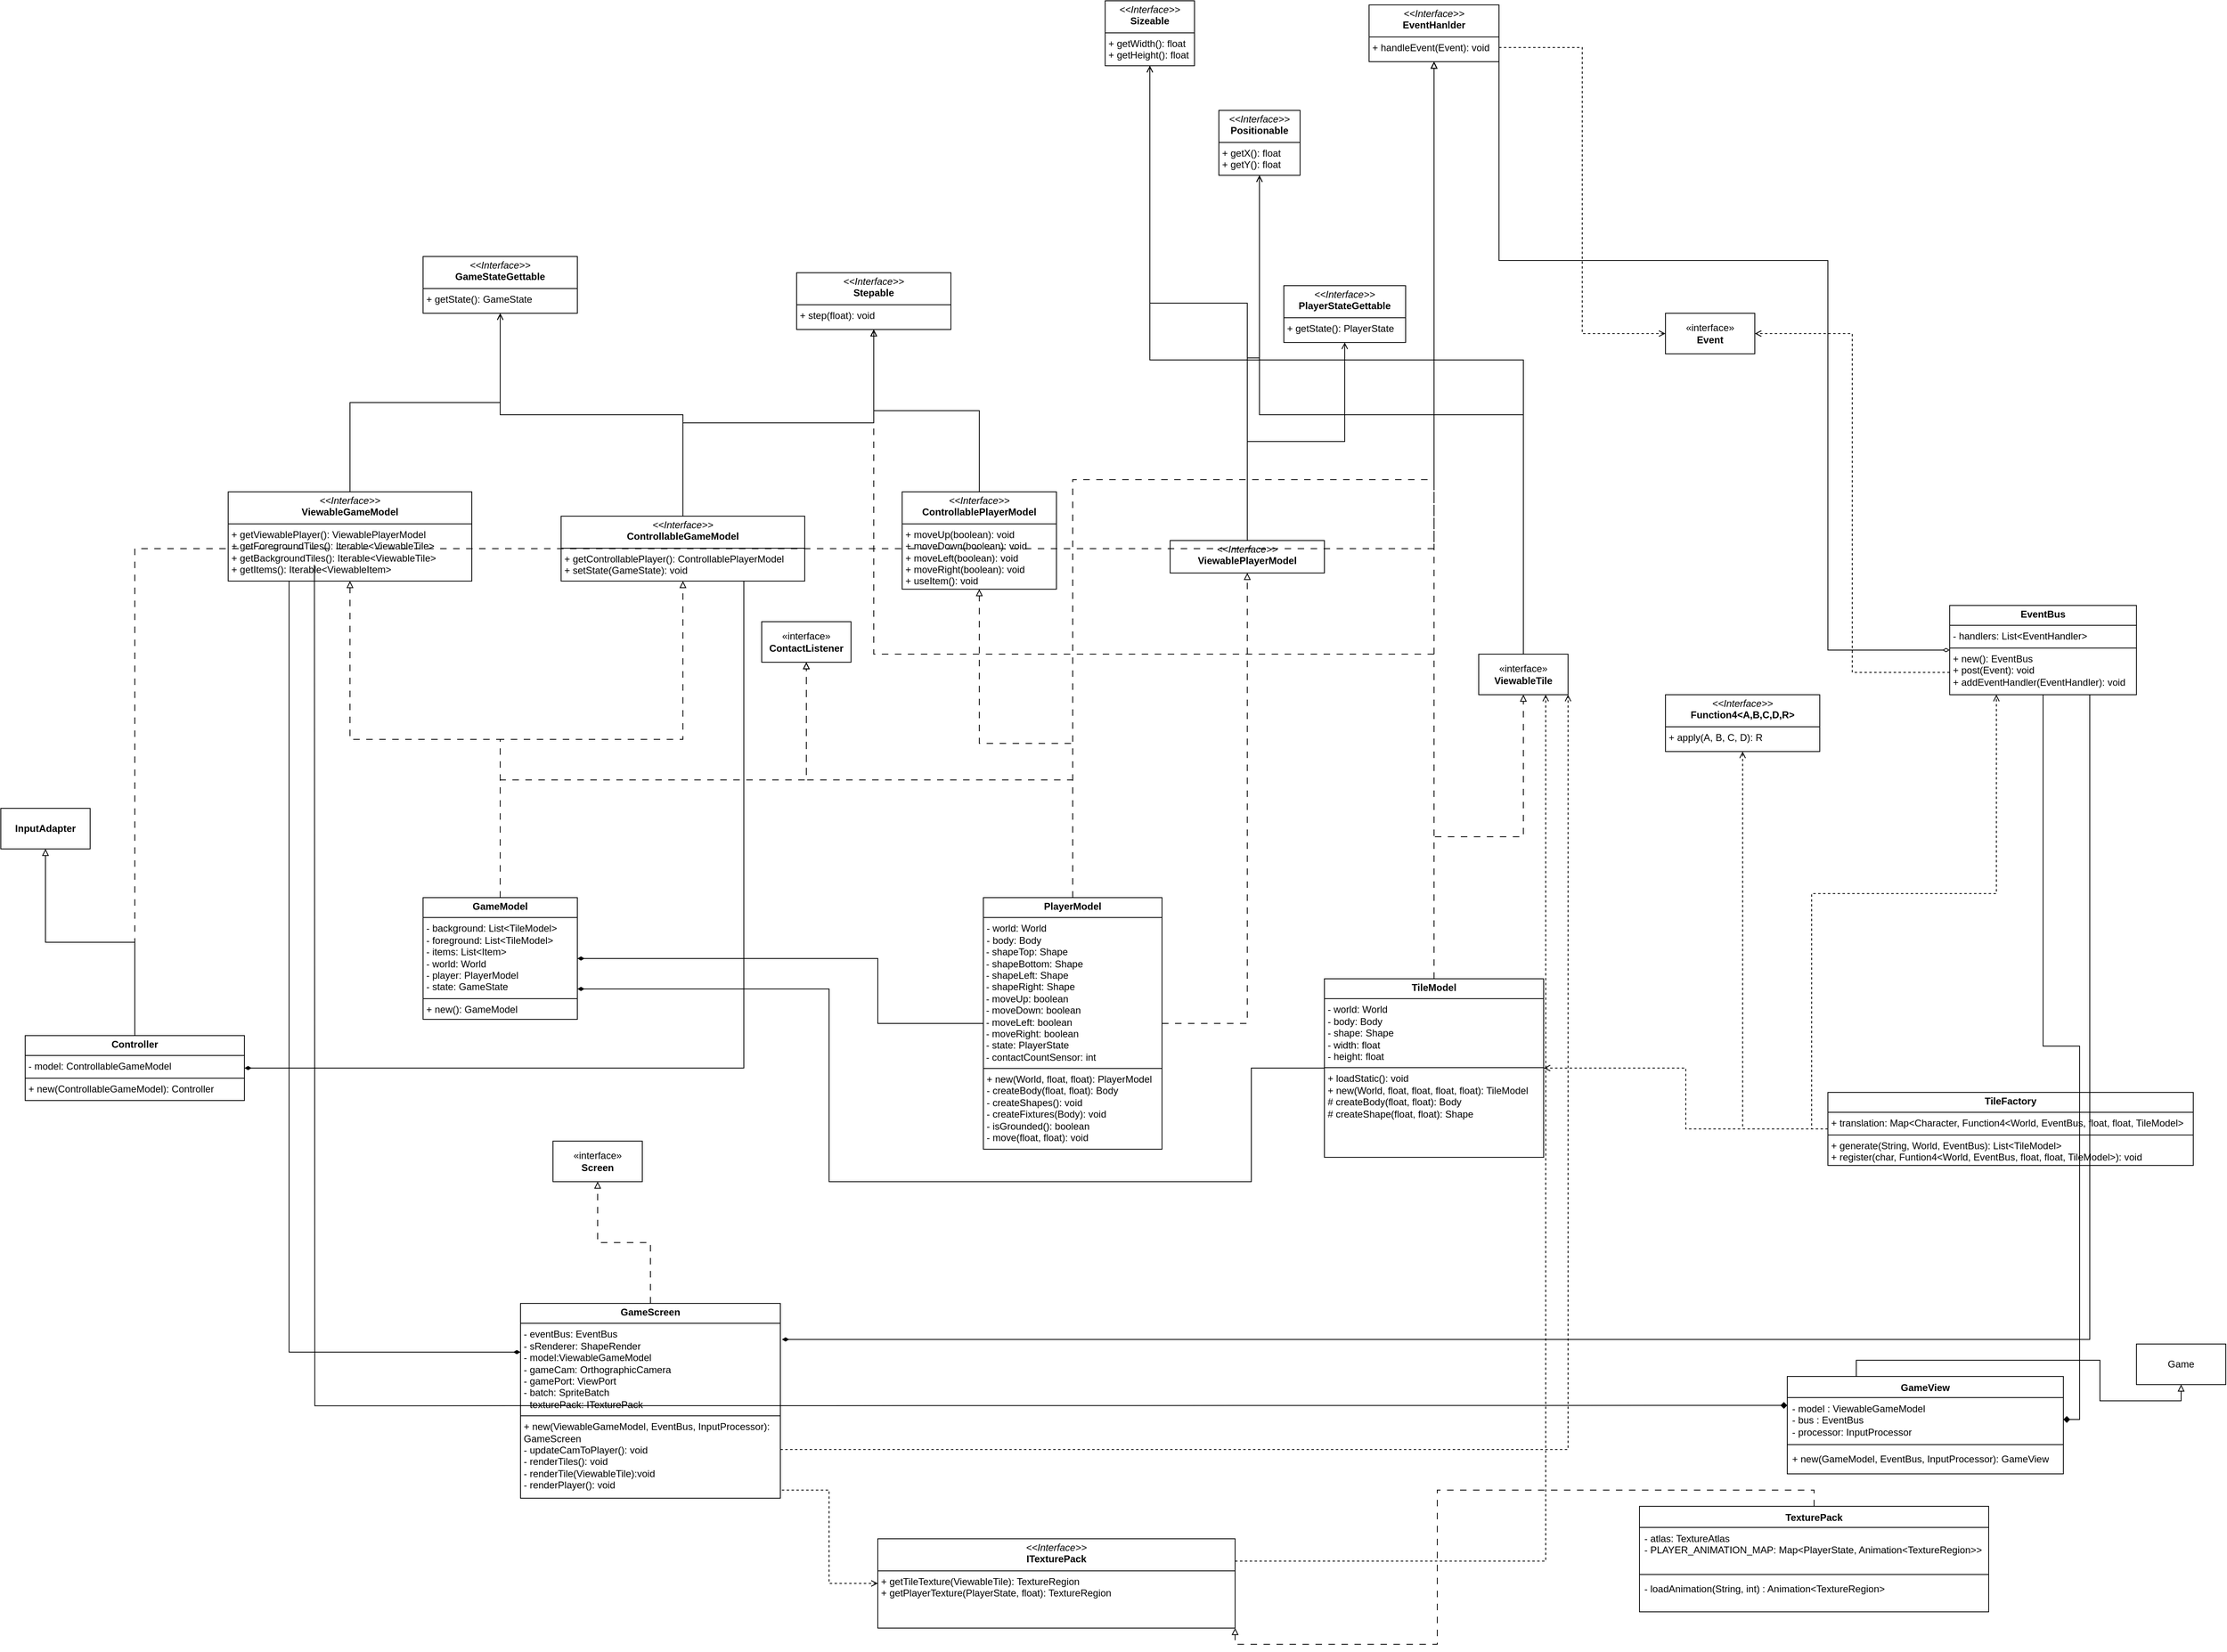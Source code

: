 <mxfile version="24.0.2" type="device">
  <diagram name="Page-1" id="mntJuYkYdj23miW8KpMK">
    <mxGraphModel dx="1648" dy="1719" grid="1" gridSize="10" guides="1" tooltips="1" connect="1" arrows="1" fold="1" page="1" pageScale="1" pageWidth="827" pageHeight="1169" math="0" shadow="0">
      <root>
        <mxCell id="0" />
        <mxCell id="1" parent="0" />
        <mxCell id="J8QxN3xn0YAtA8H0Q5fw-8" style="edgeStyle=orthogonalEdgeStyle;rounded=0;orthogonalLoop=1;jettySize=auto;html=1;endArrow=block;endFill=0;dashed=1;dashPattern=8 8;" edge="1" parent="1" source="J8QxN3xn0YAtA8H0Q5fw-1" target="J8QxN3xn0YAtA8H0Q5fw-7">
          <mxGeometry relative="1" as="geometry" />
        </mxCell>
        <mxCell id="J8QxN3xn0YAtA8H0Q5fw-12" style="edgeStyle=orthogonalEdgeStyle;rounded=0;orthogonalLoop=1;jettySize=auto;html=1;dashed=1;dashPattern=8 8;endArrow=block;endFill=0;" edge="1" parent="1" source="J8QxN3xn0YAtA8H0Q5fw-1" target="J8QxN3xn0YAtA8H0Q5fw-11">
          <mxGeometry relative="1" as="geometry" />
        </mxCell>
        <mxCell id="J8QxN3xn0YAtA8H0Q5fw-18" style="edgeStyle=orthogonalEdgeStyle;rounded=0;orthogonalLoop=1;jettySize=auto;html=1;endArrow=block;endFill=0;dashed=1;dashPattern=8 8;exitX=0.5;exitY=0;exitDx=0;exitDy=0;" edge="1" parent="1" source="J8QxN3xn0YAtA8H0Q5fw-1" target="J8QxN3xn0YAtA8H0Q5fw-17">
          <mxGeometry relative="1" as="geometry" />
        </mxCell>
        <mxCell id="J8QxN3xn0YAtA8H0Q5fw-21" style="edgeStyle=orthogonalEdgeStyle;rounded=0;orthogonalLoop=1;jettySize=auto;html=1;startArrow=diamondThin;startFill=1;endArrow=none;endFill=0;" edge="1" parent="1" source="J8QxN3xn0YAtA8H0Q5fw-1" target="J8QxN3xn0YAtA8H0Q5fw-20">
          <mxGeometry relative="1" as="geometry">
            <Array as="points">
              <mxPoint x="970" y="175" />
              <mxPoint x="970" y="255" />
            </Array>
          </mxGeometry>
        </mxCell>
        <mxCell id="J8QxN3xn0YAtA8H0Q5fw-45" style="edgeStyle=orthogonalEdgeStyle;rounded=0;orthogonalLoop=1;jettySize=auto;html=1;exitX=1;exitY=0.75;exitDx=0;exitDy=0;entryX=0;entryY=0.5;entryDx=0;entryDy=0;endArrow=none;endFill=0;startArrow=diamondThin;startFill=1;" edge="1" parent="1" source="J8QxN3xn0YAtA8H0Q5fw-1" target="J8QxN3xn0YAtA8H0Q5fw-37">
          <mxGeometry relative="1" as="geometry">
            <Array as="points">
              <mxPoint x="910" y="213" />
              <mxPoint x="910" y="450" />
              <mxPoint x="1430" y="450" />
              <mxPoint x="1430" y="310" />
            </Array>
          </mxGeometry>
        </mxCell>
        <mxCell id="J8QxN3xn0YAtA8H0Q5fw-1" value="&lt;p style=&quot;margin:0px;margin-top:4px;text-align:center;&quot;&gt;&lt;b&gt;GameModel&lt;/b&gt;&lt;/p&gt;&lt;hr size=&quot;1&quot; style=&quot;border-style:solid;&quot;&gt;&lt;p style=&quot;margin:0px;margin-left:4px;&quot;&gt;&lt;span style=&quot;background-color: initial;&quot;&gt;- background: List&amp;lt;TileModel&amp;gt;&lt;/span&gt;&lt;br&gt;&lt;/p&gt;&lt;p style=&quot;margin: 0px 0px 0px 4px;&quot;&gt;- foreground: List&amp;lt;TileModel&amp;gt;&lt;/p&gt;&lt;p style=&quot;margin:0px;margin-left:4px;&quot;&gt;- items: List&amp;lt;Item&amp;gt;&lt;/p&gt;&lt;p style=&quot;margin:0px;margin-left:4px;&quot;&gt;- world: World&lt;/p&gt;&lt;p style=&quot;margin:0px;margin-left:4px;&quot;&gt;- player: PlayerModel&lt;/p&gt;&lt;p style=&quot;margin:0px;margin-left:4px;&quot;&gt;- state: GameState&lt;/p&gt;&lt;hr size=&quot;1&quot; style=&quot;border-style:solid;&quot;&gt;&lt;p style=&quot;margin:0px;margin-left:4px;&quot;&gt;+ new(): GameModel&lt;/p&gt;" style="verticalAlign=top;align=left;overflow=fill;html=1;whiteSpace=wrap;" vertex="1" parent="1">
          <mxGeometry x="410" y="100" width="190" height="150" as="geometry" />
        </mxCell>
        <mxCell id="J8QxN3xn0YAtA8H0Q5fw-10" style="edgeStyle=orthogonalEdgeStyle;rounded=0;orthogonalLoop=1;jettySize=auto;html=1;endArrow=open;endFill=0;" edge="1" parent="1" source="J8QxN3xn0YAtA8H0Q5fw-7" target="J8QxN3xn0YAtA8H0Q5fw-9">
          <mxGeometry relative="1" as="geometry" />
        </mxCell>
        <mxCell id="J8QxN3xn0YAtA8H0Q5fw-7" value="&lt;p style=&quot;margin:0px;margin-top:4px;text-align:center;&quot;&gt;&lt;i&gt;&amp;lt;&amp;lt;Interface&amp;gt;&amp;gt;&lt;/i&gt;&lt;br&gt;&lt;b&gt;ViewableGameModel&lt;/b&gt;&lt;/p&gt;&lt;hr size=&quot;1&quot; style=&quot;border-style:solid;&quot;&gt;&lt;p style=&quot;margin:0px;margin-left:4px;&quot;&gt;&lt;span style=&quot;background-color: initial;&quot;&gt;+ getViewablePlayer(): ViewablePlayerModel&lt;/span&gt;&lt;br&gt;&lt;/p&gt;&lt;p style=&quot;margin:0px;margin-left:4px;&quot;&gt;+ getForegroundTiles(): Iterable&amp;lt;ViewableTile&amp;gt;&lt;/p&gt;&lt;p style=&quot;margin:0px;margin-left:4px;&quot;&gt;+ getBackgroundTiles(): Iterable&amp;lt;ViewableTile&amp;gt;&lt;br&gt;&lt;/p&gt;&lt;p style=&quot;margin:0px;margin-left:4px;&quot;&gt;+ getItems(): Iterable&amp;lt;ViewableItem&amp;gt;&lt;/p&gt;" style="verticalAlign=top;align=left;overflow=fill;html=1;whiteSpace=wrap;" vertex="1" parent="1">
          <mxGeometry x="170" y="-400" width="300" height="110" as="geometry" />
        </mxCell>
        <mxCell id="J8QxN3xn0YAtA8H0Q5fw-9" value="&lt;p style=&quot;margin:0px;margin-top:4px;text-align:center;&quot;&gt;&lt;i&gt;&amp;lt;&amp;lt;Interface&amp;gt;&amp;gt;&lt;/i&gt;&lt;br&gt;&lt;b&gt;GameStateGettable&lt;/b&gt;&lt;/p&gt;&lt;hr size=&quot;1&quot; style=&quot;border-style:solid;&quot;&gt;&lt;p style=&quot;margin:0px;margin-left:4px;&quot;&gt;&lt;/p&gt;&lt;p style=&quot;margin:0px;margin-left:4px;&quot;&gt;+ getState(): GameState&lt;br&gt;&lt;br&gt;&lt;/p&gt;" style="verticalAlign=top;align=left;overflow=fill;html=1;whiteSpace=wrap;" vertex="1" parent="1">
          <mxGeometry x="410" y="-690" width="190" height="70" as="geometry" />
        </mxCell>
        <mxCell id="J8QxN3xn0YAtA8H0Q5fw-14" style="edgeStyle=orthogonalEdgeStyle;rounded=0;orthogonalLoop=1;jettySize=auto;html=1;endArrow=open;endFill=0;" edge="1" parent="1" source="J8QxN3xn0YAtA8H0Q5fw-11" target="J8QxN3xn0YAtA8H0Q5fw-13">
          <mxGeometry relative="1" as="geometry" />
        </mxCell>
        <mxCell id="J8QxN3xn0YAtA8H0Q5fw-19" style="edgeStyle=orthogonalEdgeStyle;rounded=0;orthogonalLoop=1;jettySize=auto;html=1;endArrow=open;endFill=0;" edge="1" parent="1" source="J8QxN3xn0YAtA8H0Q5fw-11" target="J8QxN3xn0YAtA8H0Q5fw-9">
          <mxGeometry relative="1" as="geometry" />
        </mxCell>
        <mxCell id="J8QxN3xn0YAtA8H0Q5fw-11" value="&lt;p style=&quot;margin:0px;margin-top:4px;text-align:center;&quot;&gt;&lt;i&gt;&amp;lt;&amp;lt;Interface&amp;gt;&amp;gt;&lt;/i&gt;&lt;br&gt;&lt;b&gt;ControllableGameModel&lt;/b&gt;&lt;/p&gt;&lt;hr size=&quot;1&quot; style=&quot;border-style:solid;&quot;&gt;&lt;p style=&quot;margin:0px;margin-left:4px;&quot;&gt;&lt;/p&gt;&lt;p style=&quot;margin:0px;margin-left:4px;&quot;&gt;+ getControllablePlayer(): ControllablePlayerModel&lt;br&gt;+ setState(GameState): void&lt;/p&gt;" style="verticalAlign=top;align=left;overflow=fill;html=1;whiteSpace=wrap;" vertex="1" parent="1">
          <mxGeometry x="580" y="-370" width="300" height="80" as="geometry" />
        </mxCell>
        <mxCell id="J8QxN3xn0YAtA8H0Q5fw-13" value="&lt;p style=&quot;margin:0px;margin-top:4px;text-align:center;&quot;&gt;&lt;i&gt;&amp;lt;&amp;lt;Interface&amp;gt;&amp;gt;&lt;/i&gt;&lt;br&gt;&lt;b&gt;Stepable&lt;/b&gt;&lt;/p&gt;&lt;hr size=&quot;1&quot; style=&quot;border-style:solid;&quot;&gt;&lt;p style=&quot;margin:0px;margin-left:4px;&quot;&gt;&lt;/p&gt;&lt;p style=&quot;margin:0px;margin-left:4px;&quot;&gt;+ step(float): void&lt;br&gt;&lt;br&gt;&lt;/p&gt;" style="verticalAlign=top;align=left;overflow=fill;html=1;whiteSpace=wrap;" vertex="1" parent="1">
          <mxGeometry x="870" y="-670" width="190" height="70" as="geometry" />
        </mxCell>
        <mxCell id="J8QxN3xn0YAtA8H0Q5fw-17" value="«interface»&lt;br&gt;&lt;b&gt;ContactListener&lt;/b&gt;" style="html=1;whiteSpace=wrap;" vertex="1" parent="1">
          <mxGeometry x="827" y="-240" width="110" height="50" as="geometry" />
        </mxCell>
        <mxCell id="J8QxN3xn0YAtA8H0Q5fw-24" style="edgeStyle=orthogonalEdgeStyle;rounded=0;orthogonalLoop=1;jettySize=auto;html=1;dashed=1;dashPattern=8 8;endArrow=block;endFill=0;" edge="1" parent="1" source="J8QxN3xn0YAtA8H0Q5fw-20" target="J8QxN3xn0YAtA8H0Q5fw-22">
          <mxGeometry relative="1" as="geometry" />
        </mxCell>
        <mxCell id="J8QxN3xn0YAtA8H0Q5fw-26" style="edgeStyle=orthogonalEdgeStyle;rounded=0;orthogonalLoop=1;jettySize=auto;html=1;endArrow=block;endFill=0;dashed=1;dashPattern=8 8;" edge="1" parent="1" source="J8QxN3xn0YAtA8H0Q5fw-20" target="J8QxN3xn0YAtA8H0Q5fw-25">
          <mxGeometry relative="1" as="geometry" />
        </mxCell>
        <mxCell id="J8QxN3xn0YAtA8H0Q5fw-35" style="edgeStyle=orthogonalEdgeStyle;rounded=0;orthogonalLoop=1;jettySize=auto;html=1;exitX=0.5;exitY=0;exitDx=0;exitDy=0;dashed=1;dashPattern=8 8;endArrow=block;endFill=0;" edge="1" parent="1" source="J8QxN3xn0YAtA8H0Q5fw-20" target="J8QxN3xn0YAtA8H0Q5fw-17">
          <mxGeometry relative="1" as="geometry" />
        </mxCell>
        <mxCell id="J8QxN3xn0YAtA8H0Q5fw-36" style="edgeStyle=orthogonalEdgeStyle;rounded=0;orthogonalLoop=1;jettySize=auto;html=1;exitX=0.5;exitY=0;exitDx=0;exitDy=0;dashed=1;dashPattern=8 8;endArrow=block;endFill=0;" edge="1" parent="1" source="J8QxN3xn0YAtA8H0Q5fw-20" target="J8QxN3xn0YAtA8H0Q5fw-34">
          <mxGeometry relative="1" as="geometry" />
        </mxCell>
        <mxCell id="J8QxN3xn0YAtA8H0Q5fw-20" value="&lt;p style=&quot;margin:0px;margin-top:4px;text-align:center;&quot;&gt;&lt;b&gt;PlayerModel&lt;/b&gt;&lt;/p&gt;&lt;hr size=&quot;1&quot; style=&quot;border-style:solid;&quot;&gt;&lt;p style=&quot;margin:0px;margin-left:4px;&quot;&gt;- world: World&lt;/p&gt;&lt;p style=&quot;margin:0px;margin-left:4px;&quot;&gt;- body: Body&lt;br&gt;&lt;/p&gt;&lt;div&gt;&amp;nbsp;- shapeTop: Shape&lt;/div&gt;&lt;div&gt;&amp;nbsp;- shapeBottom: Shape&lt;br&gt;&lt;/div&gt;&lt;div&gt;&amp;nbsp;- shapeLeft: Shape&lt;br&gt;&lt;/div&gt;&lt;div&gt;&amp;nbsp;- shapeRight: Shape&lt;br&gt;&lt;/div&gt;&lt;div&gt;&amp;nbsp;- moveUp: boolean&lt;/div&gt;&lt;div&gt;&amp;nbsp;- moveDown: boolean&lt;br&gt;&lt;/div&gt;&lt;div&gt;&amp;nbsp;- moveLeft: boolean&lt;br&gt;&lt;/div&gt;&lt;div&gt;&amp;nbsp;- moveRight: boolean&lt;br&gt;&lt;/div&gt;&lt;div&gt;&amp;nbsp;- state: PlayerState&lt;/div&gt;&lt;div&gt;&amp;nbsp;- contactCountSensor: int&lt;/div&gt;&lt;hr size=&quot;1&quot; style=&quot;border-style:solid;&quot;&gt;&lt;p style=&quot;margin:0px;margin-left:4px;&quot;&gt;+ new(World, float, float): PlayerModel&lt;/p&gt;&lt;p style=&quot;margin:0px;margin-left:4px;&quot;&gt;- createBody(float, float): Body&lt;/p&gt;&lt;p style=&quot;margin:0px;margin-left:4px;&quot;&gt;- createShapes(): void&lt;/p&gt;&lt;p style=&quot;margin:0px;margin-left:4px;&quot;&gt;- createFixtures(Body): void&lt;/p&gt;&lt;p style=&quot;margin:0px;margin-left:4px;&quot;&gt;- isGrounded(): boolean&lt;/p&gt;&lt;p style=&quot;margin:0px;margin-left:4px;&quot;&gt;- move(float, float): void&lt;/p&gt;" style="verticalAlign=top;align=left;overflow=fill;html=1;whiteSpace=wrap;" vertex="1" parent="1">
          <mxGeometry x="1100" y="100" width="220" height="310" as="geometry" />
        </mxCell>
        <mxCell id="J8QxN3xn0YAtA8H0Q5fw-23" style="edgeStyle=orthogonalEdgeStyle;rounded=0;orthogonalLoop=1;jettySize=auto;html=1;endArrow=open;endFill=0;" edge="1" parent="1" source="J8QxN3xn0YAtA8H0Q5fw-22" target="J8QxN3xn0YAtA8H0Q5fw-13">
          <mxGeometry relative="1" as="geometry" />
        </mxCell>
        <mxCell id="J8QxN3xn0YAtA8H0Q5fw-22" value="&lt;p style=&quot;margin:0px;margin-top:4px;text-align:center;&quot;&gt;&lt;i&gt;&amp;lt;&amp;lt;Interface&amp;gt;&amp;gt;&lt;/i&gt;&lt;br&gt;&lt;b&gt;ControllablePlayerModel&lt;/b&gt;&lt;/p&gt;&lt;hr size=&quot;1&quot; style=&quot;border-style:solid;&quot;&gt;&lt;p style=&quot;margin:0px;margin-left:4px;&quot;&gt;&lt;/p&gt;&lt;p style=&quot;margin:0px;margin-left:4px;&quot;&gt;+ moveUp(boolean): void&lt;br&gt;+ moveDown(boolean): void&lt;br&gt;&lt;/p&gt;&lt;p style=&quot;margin:0px;margin-left:4px;&quot;&gt;+ moveLeft(boolean): void&lt;br&gt;&lt;/p&gt;&lt;p style=&quot;margin:0px;margin-left:4px;&quot;&gt;+ moveRight(boolean): void&lt;br&gt;&lt;/p&gt;&lt;p style=&quot;margin:0px;margin-left:4px;&quot;&gt;+ useItem(): void&lt;/p&gt;" style="verticalAlign=top;align=left;overflow=fill;html=1;whiteSpace=wrap;" vertex="1" parent="1">
          <mxGeometry x="1000" y="-400" width="190" height="120" as="geometry" />
        </mxCell>
        <mxCell id="J8QxN3xn0YAtA8H0Q5fw-28" style="edgeStyle=orthogonalEdgeStyle;rounded=0;orthogonalLoop=1;jettySize=auto;html=1;endArrow=open;endFill=0;" edge="1" parent="1" source="J8QxN3xn0YAtA8H0Q5fw-25" target="J8QxN3xn0YAtA8H0Q5fw-27">
          <mxGeometry relative="1" as="geometry" />
        </mxCell>
        <mxCell id="J8QxN3xn0YAtA8H0Q5fw-31" style="edgeStyle=orthogonalEdgeStyle;rounded=0;orthogonalLoop=1;jettySize=auto;html=1;endArrow=open;endFill=0;" edge="1" parent="1" source="J8QxN3xn0YAtA8H0Q5fw-25" target="J8QxN3xn0YAtA8H0Q5fw-30">
          <mxGeometry relative="1" as="geometry" />
        </mxCell>
        <mxCell id="J8QxN3xn0YAtA8H0Q5fw-33" style="edgeStyle=orthogonalEdgeStyle;rounded=0;orthogonalLoop=1;jettySize=auto;html=1;endArrow=open;endFill=0;exitX=0.5;exitY=0;exitDx=0;exitDy=0;" edge="1" parent="1" source="J8QxN3xn0YAtA8H0Q5fw-25" target="J8QxN3xn0YAtA8H0Q5fw-32">
          <mxGeometry relative="1" as="geometry" />
        </mxCell>
        <mxCell id="J8QxN3xn0YAtA8H0Q5fw-25" value="&lt;p style=&quot;margin:0px;margin-top:4px;text-align:center;&quot;&gt;&lt;i&gt;&amp;lt;&amp;lt;Interface&amp;gt;&amp;gt;&lt;/i&gt;&lt;br&gt;&lt;b&gt;ViewablePlayerModel&lt;/b&gt;&lt;/p&gt;" style="verticalAlign=top;align=left;overflow=fill;html=1;whiteSpace=wrap;" vertex="1" parent="1">
          <mxGeometry x="1330" y="-340" width="190" height="40" as="geometry" />
        </mxCell>
        <mxCell id="J8QxN3xn0YAtA8H0Q5fw-27" value="&lt;p style=&quot;margin:0px;margin-top:4px;text-align:center;&quot;&gt;&lt;i&gt;&amp;lt;&amp;lt;Interface&amp;gt;&amp;gt;&lt;/i&gt;&lt;br&gt;&lt;b&gt;Sizeable&lt;/b&gt;&lt;/p&gt;&lt;hr size=&quot;1&quot; style=&quot;border-style:solid;&quot;&gt;&lt;p style=&quot;margin:0px;margin-left:4px;&quot;&gt;+ getWidth(): float&lt;br&gt;+ getHeight(): float&lt;br&gt;&lt;/p&gt;" style="verticalAlign=top;align=left;overflow=fill;html=1;whiteSpace=wrap;" vertex="1" parent="1">
          <mxGeometry x="1250" y="-1005" width="110" height="80" as="geometry" />
        </mxCell>
        <mxCell id="J8QxN3xn0YAtA8H0Q5fw-30" value="&lt;p style=&quot;margin:0px;margin-top:4px;text-align:center;&quot;&gt;&lt;i&gt;&amp;lt;&amp;lt;Interface&amp;gt;&amp;gt;&lt;/i&gt;&lt;br&gt;&lt;b&gt;Positionable&lt;/b&gt;&lt;/p&gt;&lt;hr size=&quot;1&quot; style=&quot;border-style:solid;&quot;&gt;&lt;p style=&quot;margin:0px;margin-left:4px;&quot;&gt;&lt;span style=&quot;background-color: initial;&quot;&gt;+ getX(): float&lt;/span&gt;&lt;br&gt;&lt;/p&gt;&lt;p style=&quot;margin: 0px 0px 0px 4px;&quot;&gt;&lt;span style=&quot;background-color: initial;&quot;&gt;+ getY(): float&lt;/span&gt;&lt;/p&gt;" style="verticalAlign=top;align=left;overflow=fill;html=1;whiteSpace=wrap;" vertex="1" parent="1">
          <mxGeometry x="1390" y="-870" width="100" height="80" as="geometry" />
        </mxCell>
        <mxCell id="J8QxN3xn0YAtA8H0Q5fw-32" value="&lt;p style=&quot;margin:0px;margin-top:4px;text-align:center;&quot;&gt;&lt;i&gt;&amp;lt;&amp;lt;Interface&amp;gt;&amp;gt;&lt;/i&gt;&lt;br&gt;&lt;b&gt;PlayerStateGettable&lt;/b&gt;&lt;/p&gt;&lt;hr size=&quot;1&quot; style=&quot;border-style:solid;&quot;&gt;&lt;p style=&quot;margin:0px;margin-left:4px;&quot;&gt;&lt;span style=&quot;background-color: initial;&quot;&gt;+ getState(): PlayerState&lt;/span&gt;&lt;br&gt;&lt;/p&gt;&lt;p style=&quot;margin:0px;margin-left:4px;&quot;&gt;&lt;br&gt;&lt;/p&gt;" style="verticalAlign=top;align=left;overflow=fill;html=1;whiteSpace=wrap;" vertex="1" parent="1">
          <mxGeometry x="1470" y="-654" width="150" height="70" as="geometry" />
        </mxCell>
        <mxCell id="J8QxN3xn0YAtA8H0Q5fw-49" style="edgeStyle=orthogonalEdgeStyle;rounded=0;orthogonalLoop=1;jettySize=auto;html=1;exitX=1;exitY=0.75;exitDx=0;exitDy=0;entryX=0;entryY=0.5;entryDx=0;entryDy=0;dashed=1;endArrow=open;endFill=0;" edge="1" parent="1" source="J8QxN3xn0YAtA8H0Q5fw-34" target="J8QxN3xn0YAtA8H0Q5fw-48">
          <mxGeometry relative="1" as="geometry" />
        </mxCell>
        <mxCell id="J8QxN3xn0YAtA8H0Q5fw-34" value="&lt;p style=&quot;margin:0px;margin-top:4px;text-align:center;&quot;&gt;&lt;i&gt;&amp;lt;&amp;lt;Interface&amp;gt;&amp;gt;&lt;/i&gt;&lt;br&gt;&lt;b&gt;EventHanlder&lt;/b&gt;&lt;/p&gt;&lt;hr size=&quot;1&quot; style=&quot;border-style:solid;&quot;&gt;&lt;p style=&quot;margin:0px;margin-left:4px;&quot;&gt;&lt;span style=&quot;background-color: initial;&quot;&gt;+ handleEvent(Event): void&lt;/span&gt;&lt;br&gt;&lt;/p&gt;&lt;p style=&quot;margin:0px;margin-left:4px;&quot;&gt;&lt;br&gt;&lt;/p&gt;" style="verticalAlign=top;align=left;overflow=fill;html=1;whiteSpace=wrap;" vertex="1" parent="1">
          <mxGeometry x="1575" y="-1000" width="160" height="70" as="geometry" />
        </mxCell>
        <mxCell id="J8QxN3xn0YAtA8H0Q5fw-38" style="edgeStyle=orthogonalEdgeStyle;rounded=0;orthogonalLoop=1;jettySize=auto;html=1;endArrow=block;endFill=0;strokeColor=none;dashed=1;dashPattern=8 8;" edge="1" parent="1" source="J8QxN3xn0YAtA8H0Q5fw-37" target="J8QxN3xn0YAtA8H0Q5fw-34">
          <mxGeometry relative="1" as="geometry" />
        </mxCell>
        <mxCell id="J8QxN3xn0YAtA8H0Q5fw-39" style="edgeStyle=orthogonalEdgeStyle;rounded=0;orthogonalLoop=1;jettySize=auto;html=1;exitX=0.5;exitY=0;exitDx=0;exitDy=0;endArrow=block;endFill=0;dashed=1;dashPattern=8 8;entryX=0.5;entryY=1;entryDx=0;entryDy=0;" edge="1" parent="1" source="J8QxN3xn0YAtA8H0Q5fw-37" target="J8QxN3xn0YAtA8H0Q5fw-34">
          <mxGeometry relative="1" as="geometry">
            <mxPoint x="1790" y="-70" as="targetPoint" />
          </mxGeometry>
        </mxCell>
        <mxCell id="J8QxN3xn0YAtA8H0Q5fw-40" style="edgeStyle=orthogonalEdgeStyle;rounded=0;orthogonalLoop=1;jettySize=auto;html=1;exitX=0.5;exitY=0;exitDx=0;exitDy=0;entryX=0.5;entryY=1;entryDx=0;entryDy=0;dashed=1;dashPattern=8 8;endArrow=block;endFill=0;" edge="1" parent="1" source="J8QxN3xn0YAtA8H0Q5fw-37" target="J8QxN3xn0YAtA8H0Q5fw-13">
          <mxGeometry relative="1" as="geometry" />
        </mxCell>
        <mxCell id="J8QxN3xn0YAtA8H0Q5fw-42" style="edgeStyle=orthogonalEdgeStyle;rounded=0;orthogonalLoop=1;jettySize=auto;html=1;exitX=0.5;exitY=0;exitDx=0;exitDy=0;entryX=0.5;entryY=1;entryDx=0;entryDy=0;dashed=1;dashPattern=8 8;endArrow=block;endFill=0;" edge="1" parent="1" source="J8QxN3xn0YAtA8H0Q5fw-37" target="J8QxN3xn0YAtA8H0Q5fw-41">
          <mxGeometry relative="1" as="geometry" />
        </mxCell>
        <mxCell id="J8QxN3xn0YAtA8H0Q5fw-37" value="&lt;p style=&quot;margin:0px;margin-top:4px;text-align:center;&quot;&gt;&lt;b&gt;TileModel&lt;/b&gt;&lt;/p&gt;&lt;hr size=&quot;1&quot; style=&quot;border-style:solid;&quot;&gt;&lt;p style=&quot;margin:0px;margin-left:4px;&quot;&gt;- world: World&lt;/p&gt;&lt;p style=&quot;margin:0px;margin-left:4px;&quot;&gt;- body: Body&lt;/p&gt;&lt;p style=&quot;margin:0px;margin-left:4px;&quot;&gt;- shape: Shape&lt;/p&gt;&lt;p style=&quot;margin:0px;margin-left:4px;&quot;&gt;- width: float&lt;/p&gt;&lt;p style=&quot;margin:0px;margin-left:4px;&quot;&gt;- height: float&lt;/p&gt;&lt;hr size=&quot;1&quot; style=&quot;border-style:solid;&quot;&gt;&lt;p style=&quot;margin:0px;margin-left:4px;&quot;&gt;+ loadStatic(): void&lt;/p&gt;&lt;p style=&quot;margin:0px;margin-left:4px;&quot;&gt;+ new(World, float&lt;span style=&quot;background-color: initial;&quot;&gt;, float&lt;/span&gt;&lt;span style=&quot;background-color: initial;&quot;&gt;, float&lt;/span&gt;&lt;span style=&quot;background-color: initial;&quot;&gt;, float&lt;/span&gt;&lt;span style=&quot;background-color: initial;&quot;&gt;): TileModel&lt;/span&gt;&lt;/p&gt;&lt;p style=&quot;margin:0px;margin-left:4px;&quot;&gt;# createBody(float&lt;span style=&quot;background-color: initial;&quot;&gt;, float): Body&lt;/span&gt;&lt;/p&gt;&lt;p style=&quot;margin:0px;margin-left:4px;&quot;&gt;&lt;span style=&quot;background-color: initial;&quot;&gt;# createShape(float&lt;/span&gt;&lt;span style=&quot;background-color: initial;&quot;&gt;, float): Shape&lt;/span&gt;&lt;/p&gt;" style="verticalAlign=top;align=left;overflow=fill;html=1;whiteSpace=wrap;" vertex="1" parent="1">
          <mxGeometry x="1520" y="200" width="270" height="220" as="geometry" />
        </mxCell>
        <mxCell id="J8QxN3xn0YAtA8H0Q5fw-43" style="edgeStyle=orthogonalEdgeStyle;rounded=0;orthogonalLoop=1;jettySize=auto;html=1;exitX=0.5;exitY=0;exitDx=0;exitDy=0;entryX=0.5;entryY=1;entryDx=0;entryDy=0;endArrow=open;endFill=0;" edge="1" parent="1" source="J8QxN3xn0YAtA8H0Q5fw-41" target="J8QxN3xn0YAtA8H0Q5fw-27">
          <mxGeometry relative="1" as="geometry" />
        </mxCell>
        <mxCell id="J8QxN3xn0YAtA8H0Q5fw-44" style="edgeStyle=orthogonalEdgeStyle;rounded=0;orthogonalLoop=1;jettySize=auto;html=1;exitX=0.5;exitY=0;exitDx=0;exitDy=0;entryX=0.5;entryY=1;entryDx=0;entryDy=0;endArrow=open;endFill=0;" edge="1" parent="1" source="J8QxN3xn0YAtA8H0Q5fw-41" target="J8QxN3xn0YAtA8H0Q5fw-30">
          <mxGeometry relative="1" as="geometry" />
        </mxCell>
        <mxCell id="J8QxN3xn0YAtA8H0Q5fw-41" value="«interface»&lt;br&gt;&lt;b&gt;ViewableTile&lt;/b&gt;" style="html=1;whiteSpace=wrap;" vertex="1" parent="1">
          <mxGeometry x="1710" y="-200" width="110" height="50" as="geometry" />
        </mxCell>
        <mxCell id="J8QxN3xn0YAtA8H0Q5fw-47" style="edgeStyle=orthogonalEdgeStyle;rounded=0;orthogonalLoop=1;jettySize=auto;html=1;exitX=0;exitY=0.5;exitDx=0;exitDy=0;entryX=1;entryY=0.5;entryDx=0;entryDy=0;startArrow=diamondThin;startFill=0;endArrow=none;endFill=0;" edge="1" parent="1" source="J8QxN3xn0YAtA8H0Q5fw-46" target="J8QxN3xn0YAtA8H0Q5fw-34">
          <mxGeometry relative="1" as="geometry">
            <Array as="points">
              <mxPoint x="2140" y="-205" />
              <mxPoint x="2140" y="-685" />
              <mxPoint x="1735" y="-685" />
            </Array>
          </mxGeometry>
        </mxCell>
        <mxCell id="J8QxN3xn0YAtA8H0Q5fw-50" style="edgeStyle=orthogonalEdgeStyle;rounded=0;orthogonalLoop=1;jettySize=auto;html=1;exitX=0;exitY=0.75;exitDx=0;exitDy=0;entryX=1;entryY=0.5;entryDx=0;entryDy=0;dashed=1;endArrow=open;endFill=0;" edge="1" parent="1" source="J8QxN3xn0YAtA8H0Q5fw-46" target="J8QxN3xn0YAtA8H0Q5fw-48">
          <mxGeometry relative="1" as="geometry" />
        </mxCell>
        <mxCell id="J8QxN3xn0YAtA8H0Q5fw-46" value="&lt;p style=&quot;margin:0px;margin-top:4px;text-align:center;&quot;&gt;&lt;b&gt;EventBus&lt;/b&gt;&lt;/p&gt;&lt;hr size=&quot;1&quot; style=&quot;border-style:solid;&quot;&gt;&lt;p style=&quot;margin:0px;margin-left:4px;&quot;&gt;- handlers: List&amp;lt;EventHandler&amp;gt;&lt;/p&gt;&lt;hr size=&quot;1&quot; style=&quot;border-style:solid;&quot;&gt;&lt;p style=&quot;margin:0px;margin-left:4px;&quot;&gt;+ new(): EventBus&lt;/p&gt;&lt;p style=&quot;margin:0px;margin-left:4px;&quot;&gt;+ post(Event): void&lt;/p&gt;&lt;p style=&quot;margin:0px;margin-left:4px;&quot;&gt;+ addEventHandler(EventHandler): void&lt;/p&gt;" style="verticalAlign=top;align=left;overflow=fill;html=1;whiteSpace=wrap;" vertex="1" parent="1">
          <mxGeometry x="2290" y="-260" width="230" height="110" as="geometry" />
        </mxCell>
        <mxCell id="J8QxN3xn0YAtA8H0Q5fw-48" value="«interface»&lt;br&gt;&lt;b&gt;Event&lt;/b&gt;" style="html=1;whiteSpace=wrap;" vertex="1" parent="1">
          <mxGeometry x="1940" y="-620" width="110" height="50" as="geometry" />
        </mxCell>
        <mxCell id="J8QxN3xn0YAtA8H0Q5fw-54" style="edgeStyle=orthogonalEdgeStyle;rounded=0;orthogonalLoop=1;jettySize=auto;html=1;exitX=0;exitY=0.5;exitDx=0;exitDy=0;entryX=0.5;entryY=1;entryDx=0;entryDy=0;dashed=1;endArrow=open;endFill=0;" edge="1" parent="1" source="J8QxN3xn0YAtA8H0Q5fw-52" target="J8QxN3xn0YAtA8H0Q5fw-53">
          <mxGeometry relative="1" as="geometry" />
        </mxCell>
        <mxCell id="J8QxN3xn0YAtA8H0Q5fw-55" style="edgeStyle=orthogonalEdgeStyle;rounded=0;orthogonalLoop=1;jettySize=auto;html=1;exitX=0;exitY=0.5;exitDx=0;exitDy=0;entryX=1;entryY=0.5;entryDx=0;entryDy=0;dashed=1;endArrow=open;endFill=0;" edge="1" parent="1" source="J8QxN3xn0YAtA8H0Q5fw-52" target="J8QxN3xn0YAtA8H0Q5fw-37">
          <mxGeometry relative="1" as="geometry" />
        </mxCell>
        <mxCell id="J8QxN3xn0YAtA8H0Q5fw-56" style="edgeStyle=orthogonalEdgeStyle;rounded=0;orthogonalLoop=1;jettySize=auto;html=1;exitX=0;exitY=0.5;exitDx=0;exitDy=0;entryX=0.25;entryY=1;entryDx=0;entryDy=0;dashed=1;endArrow=open;endFill=0;" edge="1" parent="1" source="J8QxN3xn0YAtA8H0Q5fw-52" target="J8QxN3xn0YAtA8H0Q5fw-46">
          <mxGeometry relative="1" as="geometry" />
        </mxCell>
        <mxCell id="J8QxN3xn0YAtA8H0Q5fw-52" value="&lt;p style=&quot;margin:0px;margin-top:4px;text-align:center;&quot;&gt;&lt;b&gt;TileFactory&lt;/b&gt;&lt;/p&gt;&lt;hr size=&quot;1&quot; style=&quot;border-style:solid;&quot;&gt;&lt;p style=&quot;margin:0px;margin-left:4px;&quot;&gt;+ translation: Map&amp;lt;Character, Function4&amp;lt;World, EventBus, float, float, TileModel&amp;gt;&lt;/p&gt;&lt;hr size=&quot;1&quot; style=&quot;border-style:solid;&quot;&gt;&lt;p style=&quot;margin:0px;margin-left:4px;&quot;&gt;+ generate(String, World, EventBus): List&amp;lt;TileModel&amp;gt;&lt;/p&gt;&lt;p style=&quot;margin:0px;margin-left:4px;&quot;&gt;+ register(char, Funtion4&amp;lt;&lt;span style=&quot;background-color: initial;&quot;&gt;World, EventBus, float, float, TileModel&amp;gt;&lt;/span&gt;&lt;span style=&quot;background-color: initial;&quot;&gt;): void&lt;/span&gt;&lt;/p&gt;" style="verticalAlign=top;align=left;overflow=fill;html=1;whiteSpace=wrap;" vertex="1" parent="1">
          <mxGeometry x="2140" y="340" width="450" height="90" as="geometry" />
        </mxCell>
        <mxCell id="J8QxN3xn0YAtA8H0Q5fw-53" value="&lt;p style=&quot;margin:0px;margin-top:4px;text-align:center;&quot;&gt;&lt;i&gt;&amp;lt;&amp;lt;Interface&amp;gt;&amp;gt;&lt;/i&gt;&lt;br&gt;&lt;b&gt;Function4&amp;lt;A,B,C,D,R&amp;gt;&lt;/b&gt;&lt;/p&gt;&lt;hr size=&quot;1&quot; style=&quot;border-style:solid;&quot;&gt;&lt;p style=&quot;margin:0px;margin-left:4px;&quot;&gt;&lt;/p&gt;&lt;p style=&quot;margin:0px;margin-left:4px;&quot;&gt;+ apply(A, B, C, D): R&lt;/p&gt;" style="verticalAlign=top;align=left;overflow=fill;html=1;whiteSpace=wrap;" vertex="1" parent="1">
          <mxGeometry x="1940" y="-150" width="190" height="70" as="geometry" />
        </mxCell>
        <mxCell id="J8QxN3xn0YAtA8H0Q5fw-60" style="edgeStyle=orthogonalEdgeStyle;rounded=0;orthogonalLoop=1;jettySize=auto;html=1;exitX=0.5;exitY=0;exitDx=0;exitDy=0;entryX=0.5;entryY=1;entryDx=0;entryDy=0;endArrow=block;endFill=0;" edge="1" parent="1" source="J8QxN3xn0YAtA8H0Q5fw-57" target="J8QxN3xn0YAtA8H0Q5fw-59">
          <mxGeometry relative="1" as="geometry" />
        </mxCell>
        <mxCell id="J8QxN3xn0YAtA8H0Q5fw-62" style="edgeStyle=orthogonalEdgeStyle;rounded=0;orthogonalLoop=1;jettySize=auto;html=1;exitX=0.5;exitY=0;exitDx=0;exitDy=0;entryX=0.5;entryY=1;entryDx=0;entryDy=0;dashed=1;dashPattern=8 8;endArrow=block;endFill=0;" edge="1" parent="1" source="J8QxN3xn0YAtA8H0Q5fw-57" target="J8QxN3xn0YAtA8H0Q5fw-34">
          <mxGeometry relative="1" as="geometry" />
        </mxCell>
        <mxCell id="J8QxN3xn0YAtA8H0Q5fw-63" style="edgeStyle=orthogonalEdgeStyle;rounded=0;orthogonalLoop=1;jettySize=auto;html=1;exitX=1;exitY=0.5;exitDx=0;exitDy=0;entryX=0.75;entryY=1;entryDx=0;entryDy=0;endArrow=none;endFill=0;startArrow=diamondThin;startFill=1;" edge="1" parent="1" source="J8QxN3xn0YAtA8H0Q5fw-57" target="J8QxN3xn0YAtA8H0Q5fw-11">
          <mxGeometry relative="1" as="geometry" />
        </mxCell>
        <mxCell id="J8QxN3xn0YAtA8H0Q5fw-57" value="&lt;p style=&quot;margin:0px;margin-top:4px;text-align:center;&quot;&gt;&lt;b&gt;Controller&lt;/b&gt;&lt;/p&gt;&lt;hr size=&quot;1&quot; style=&quot;border-style:solid;&quot;&gt;&lt;p style=&quot;margin:0px;margin-left:4px;&quot;&gt;- model: ControllableGameModel&lt;/p&gt;&lt;hr size=&quot;1&quot; style=&quot;border-style:solid;&quot;&gt;&lt;p style=&quot;margin:0px;margin-left:4px;&quot;&gt;+ new(ControllableGameModel): Controller&lt;/p&gt;" style="verticalAlign=top;align=left;overflow=fill;html=1;whiteSpace=wrap;" vertex="1" parent="1">
          <mxGeometry x="-80" y="270" width="270" height="80" as="geometry" />
        </mxCell>
        <mxCell id="J8QxN3xn0YAtA8H0Q5fw-59" value="&lt;b&gt;InputAdapter&lt;/b&gt;" style="html=1;whiteSpace=wrap;" vertex="1" parent="1">
          <mxGeometry x="-110" y="-10" width="110" height="50" as="geometry" />
        </mxCell>
        <mxCell id="J8QxN3xn0YAtA8H0Q5fw-67" style="edgeStyle=orthogonalEdgeStyle;rounded=0;orthogonalLoop=1;jettySize=auto;html=1;exitX=1.006;exitY=0.185;exitDx=0;exitDy=0;endArrow=none;endFill=0;entryX=0.75;entryY=1;entryDx=0;entryDy=0;exitPerimeter=0;startArrow=diamondThin;startFill=1;" edge="1" parent="1" source="J8QxN3xn0YAtA8H0Q5fw-64" target="J8QxN3xn0YAtA8H0Q5fw-46">
          <mxGeometry relative="1" as="geometry">
            <mxPoint x="2410" y="-150" as="targetPoint" />
            <mxPoint x="790" y="540.0" as="sourcePoint" />
          </mxGeometry>
        </mxCell>
        <mxCell id="J8QxN3xn0YAtA8H0Q5fw-69" style="edgeStyle=orthogonalEdgeStyle;rounded=0;orthogonalLoop=1;jettySize=auto;html=1;exitX=0;exitY=0.25;exitDx=0;exitDy=0;entryX=0.25;entryY=1;entryDx=0;entryDy=0;endArrow=none;endFill=0;startArrow=diamondThin;startFill=1;" edge="1" parent="1" source="J8QxN3xn0YAtA8H0Q5fw-64" target="J8QxN3xn0YAtA8H0Q5fw-7">
          <mxGeometry relative="1" as="geometry" />
        </mxCell>
        <mxCell id="J8QxN3xn0YAtA8H0Q5fw-70" style="edgeStyle=orthogonalEdgeStyle;rounded=0;orthogonalLoop=1;jettySize=auto;html=1;exitX=1;exitY=0.75;exitDx=0;exitDy=0;entryX=1;entryY=1;entryDx=0;entryDy=0;endArrow=open;endFill=0;dashed=1;" edge="1" parent="1" source="J8QxN3xn0YAtA8H0Q5fw-64" target="J8QxN3xn0YAtA8H0Q5fw-41">
          <mxGeometry relative="1" as="geometry" />
        </mxCell>
        <mxCell id="J8QxN3xn0YAtA8H0Q5fw-76" style="edgeStyle=orthogonalEdgeStyle;rounded=0;orthogonalLoop=1;jettySize=auto;html=1;entryX=0.5;entryY=1;entryDx=0;entryDy=0;dashed=1;dashPattern=8 8;endArrow=block;endFill=0;" edge="1" parent="1" source="J8QxN3xn0YAtA8H0Q5fw-64" target="J8QxN3xn0YAtA8H0Q5fw-73">
          <mxGeometry relative="1" as="geometry" />
        </mxCell>
        <mxCell id="J8QxN3xn0YAtA8H0Q5fw-64" value="&lt;p style=&quot;margin:0px;margin-top:4px;text-align:center;&quot;&gt;&lt;b&gt;GameScreen&lt;/b&gt;&lt;/p&gt;&lt;hr size=&quot;1&quot; style=&quot;border-style:solid;&quot;&gt;&lt;p style=&quot;margin:0px;margin-left:4px;&quot;&gt;- eventBus: EventBus&lt;/p&gt;&lt;p style=&quot;margin:0px;margin-left:4px;&quot;&gt;- sRenderer: ShapeRender&lt;/p&gt;&lt;p style=&quot;margin:0px;margin-left:4px;&quot;&gt;- model:ViewableGameModel&lt;/p&gt;&lt;p style=&quot;margin:0px;margin-left:4px;&quot;&gt;- gameCam: OrthographicCamera&lt;/p&gt;&lt;p style=&quot;margin:0px;margin-left:4px;&quot;&gt;- gamePort: ViewPort&lt;/p&gt;&lt;p style=&quot;margin:0px;margin-left:4px;&quot;&gt;- batch: SpriteBatch&lt;/p&gt;&lt;p style=&quot;margin:0px;margin-left:4px;&quot;&gt;- texturePack: ITexturePack&lt;/p&gt;&lt;hr size=&quot;1&quot; style=&quot;border-style:solid;&quot;&gt;&lt;p style=&quot;margin:0px;margin-left:4px;&quot;&gt;+ new(ViewableGameModel, EventBus, InputProcessor): GameScreen&lt;/p&gt;&lt;p style=&quot;margin:0px;margin-left:4px;&quot;&gt;- updateCamToPlayer(): void&lt;/p&gt;&lt;p style=&quot;margin:0px;margin-left:4px;&quot;&gt;- renderTiles(): void&lt;/p&gt;&lt;p style=&quot;margin:0px;margin-left:4px;&quot;&gt;- renderTile(ViewableTile):void&lt;/p&gt;&lt;p style=&quot;margin:0px;margin-left:4px;&quot;&gt;- renderPlayer(): void&lt;/p&gt;" style="verticalAlign=top;align=left;overflow=fill;html=1;whiteSpace=wrap;" vertex="1" parent="1">
          <mxGeometry x="530" y="600" width="320" height="240" as="geometry" />
        </mxCell>
        <mxCell id="J8QxN3xn0YAtA8H0Q5fw-77" style="edgeStyle=orthogonalEdgeStyle;rounded=0;orthogonalLoop=1;jettySize=auto;html=1;exitX=0;exitY=0.5;exitDx=0;exitDy=0;entryX=1;entryY=0.75;entryDx=0;entryDy=0;dashed=1;endArrow=none;endFill=0;startArrow=open;startFill=0;" edge="1" parent="1" source="J8QxN3xn0YAtA8H0Q5fw-71" target="J8QxN3xn0YAtA8H0Q5fw-64">
          <mxGeometry relative="1" as="geometry">
            <Array as="points">
              <mxPoint x="910" y="945" />
              <mxPoint x="910" y="830" />
              <mxPoint x="850" y="830" />
            </Array>
          </mxGeometry>
        </mxCell>
        <mxCell id="J8QxN3xn0YAtA8H0Q5fw-79" style="edgeStyle=orthogonalEdgeStyle;rounded=0;orthogonalLoop=1;jettySize=auto;html=1;exitX=1;exitY=0.25;exitDx=0;exitDy=0;entryX=0.75;entryY=1;entryDx=0;entryDy=0;endArrow=open;endFill=0;dashed=1;" edge="1" parent="1" source="J8QxN3xn0YAtA8H0Q5fw-71" target="J8QxN3xn0YAtA8H0Q5fw-41">
          <mxGeometry relative="1" as="geometry" />
        </mxCell>
        <mxCell id="J8QxN3xn0YAtA8H0Q5fw-71" value="&lt;p style=&quot;margin:0px;margin-top:4px;text-align:center;&quot;&gt;&lt;i&gt;&amp;lt;&amp;lt;Interface&amp;gt;&amp;gt;&lt;/i&gt;&lt;br&gt;&lt;b&gt;ITexturePack&lt;/b&gt;&lt;/p&gt;&lt;hr size=&quot;1&quot; style=&quot;border-style:solid;&quot;&gt;&lt;p style=&quot;margin:0px;margin-left:4px;&quot;&gt;+ getTileTexture(ViewableTile): TextureRegion&lt;/p&gt;&lt;p style=&quot;margin:0px;margin-left:4px;&quot;&gt;+ getPlayerTexture(PlayerState, float): TextureRegion&amp;nbsp;&lt;/p&gt;&lt;p style=&quot;margin:0px;margin-left:4px;&quot;&gt;&lt;br&gt;&lt;/p&gt;" style="verticalAlign=top;align=left;overflow=fill;html=1;whiteSpace=wrap;" vertex="1" parent="1">
          <mxGeometry x="970" y="890" width="440" height="110" as="geometry" />
        </mxCell>
        <mxCell id="J8QxN3xn0YAtA8H0Q5fw-73" value="«interface»&lt;br&gt;&lt;b&gt;Screen&lt;/b&gt;" style="html=1;whiteSpace=wrap;" vertex="1" parent="1">
          <mxGeometry x="570" y="400" width="110" height="50" as="geometry" />
        </mxCell>
        <mxCell id="J8QxN3xn0YAtA8H0Q5fw-86" style="edgeStyle=orthogonalEdgeStyle;rounded=0;orthogonalLoop=1;jettySize=auto;html=1;exitX=0.5;exitY=0;exitDx=0;exitDy=0;entryX=1;entryY=1;entryDx=0;entryDy=0;dashed=1;dashPattern=8 8;endArrow=block;endFill=0;" edge="1" parent="1" source="J8QxN3xn0YAtA8H0Q5fw-81" target="J8QxN3xn0YAtA8H0Q5fw-71">
          <mxGeometry relative="1" as="geometry" />
        </mxCell>
        <mxCell id="J8QxN3xn0YAtA8H0Q5fw-81" value="TexturePack" style="swimlane;fontStyle=1;align=center;verticalAlign=top;childLayout=stackLayout;horizontal=1;startSize=26;horizontalStack=0;resizeParent=1;resizeParentMax=0;resizeLast=0;collapsible=1;marginBottom=0;whiteSpace=wrap;html=1;" vertex="1" parent="1">
          <mxGeometry x="1908" y="850" width="430" height="130" as="geometry" />
        </mxCell>
        <mxCell id="J8QxN3xn0YAtA8H0Q5fw-82" value="- atlas: TextureAtlas&lt;div&gt;- PLAYER_ANIMATION_MAP: Map&amp;lt;PlayerState, Animation&amp;lt;TextureRegion&amp;gt;&amp;gt;&lt;/div&gt;" style="text;strokeColor=none;fillColor=none;align=left;verticalAlign=top;spacingLeft=4;spacingRight=4;overflow=hidden;rotatable=0;points=[[0,0.5],[1,0.5]];portConstraint=eastwest;whiteSpace=wrap;html=1;" vertex="1" parent="J8QxN3xn0YAtA8H0Q5fw-81">
          <mxGeometry y="26" width="430" height="54" as="geometry" />
        </mxCell>
        <mxCell id="J8QxN3xn0YAtA8H0Q5fw-83" value="" style="line;strokeWidth=1;fillColor=none;align=left;verticalAlign=middle;spacingTop=-1;spacingLeft=3;spacingRight=3;rotatable=0;labelPosition=right;points=[];portConstraint=eastwest;strokeColor=inherit;" vertex="1" parent="J8QxN3xn0YAtA8H0Q5fw-81">
          <mxGeometry y="80" width="430" height="8" as="geometry" />
        </mxCell>
        <mxCell id="J8QxN3xn0YAtA8H0Q5fw-84" value="- loadAnimation(String, int) : Animation&amp;lt;TextureRegion&amp;gt;" style="text;strokeColor=none;fillColor=none;align=left;verticalAlign=top;spacingLeft=4;spacingRight=4;overflow=hidden;rotatable=0;points=[[0,0.5],[1,0.5]];portConstraint=eastwest;whiteSpace=wrap;html=1;" vertex="1" parent="J8QxN3xn0YAtA8H0Q5fw-81">
          <mxGeometry y="88" width="430" height="42" as="geometry" />
        </mxCell>
        <mxCell id="J8QxN3xn0YAtA8H0Q5fw-96" style="edgeStyle=orthogonalEdgeStyle;rounded=0;orthogonalLoop=1;jettySize=auto;html=1;exitX=0.25;exitY=0;exitDx=0;exitDy=0;entryX=0.5;entryY=1;entryDx=0;entryDy=0;endArrow=block;endFill=0;" edge="1" parent="1" source="J8QxN3xn0YAtA8H0Q5fw-91" target="J8QxN3xn0YAtA8H0Q5fw-95">
          <mxGeometry relative="1" as="geometry" />
        </mxCell>
        <mxCell id="J8QxN3xn0YAtA8H0Q5fw-91" value="GameView" style="swimlane;fontStyle=1;align=center;verticalAlign=top;childLayout=stackLayout;horizontal=1;startSize=26;horizontalStack=0;resizeParent=1;resizeParentMax=0;resizeLast=0;collapsible=1;marginBottom=0;whiteSpace=wrap;html=1;" vertex="1" parent="1">
          <mxGeometry x="2090" y="690" width="340" height="120" as="geometry" />
        </mxCell>
        <mxCell id="J8QxN3xn0YAtA8H0Q5fw-92" value="- model : ViewableGameModel&lt;div&gt;- bus : EventBus&lt;/div&gt;&lt;div&gt;- processor: InputProcessor&lt;/div&gt;" style="text;strokeColor=none;fillColor=none;align=left;verticalAlign=top;spacingLeft=4;spacingRight=4;overflow=hidden;rotatable=0;points=[[0,0.5],[1,0.5]];portConstraint=eastwest;whiteSpace=wrap;html=1;" vertex="1" parent="J8QxN3xn0YAtA8H0Q5fw-91">
          <mxGeometry y="26" width="340" height="54" as="geometry" />
        </mxCell>
        <mxCell id="J8QxN3xn0YAtA8H0Q5fw-93" value="" style="line;strokeWidth=1;fillColor=none;align=left;verticalAlign=middle;spacingTop=-1;spacingLeft=3;spacingRight=3;rotatable=0;labelPosition=right;points=[];portConstraint=eastwest;strokeColor=inherit;" vertex="1" parent="J8QxN3xn0YAtA8H0Q5fw-91">
          <mxGeometry y="80" width="340" height="8" as="geometry" />
        </mxCell>
        <mxCell id="J8QxN3xn0YAtA8H0Q5fw-94" value="+ new(GameModel, EventBus, InputProcessor): GameView" style="text;strokeColor=none;fillColor=none;align=left;verticalAlign=top;spacingLeft=4;spacingRight=4;overflow=hidden;rotatable=0;points=[[0,0.5],[1,0.5]];portConstraint=eastwest;whiteSpace=wrap;html=1;" vertex="1" parent="J8QxN3xn0YAtA8H0Q5fw-91">
          <mxGeometry y="88" width="340" height="32" as="geometry" />
        </mxCell>
        <mxCell id="J8QxN3xn0YAtA8H0Q5fw-95" value="Game" style="html=1;whiteSpace=wrap;" vertex="1" parent="1">
          <mxGeometry x="2520" y="650" width="110" height="50" as="geometry" />
        </mxCell>
        <mxCell id="J8QxN3xn0YAtA8H0Q5fw-98" style="edgeStyle=orthogonalEdgeStyle;rounded=0;orthogonalLoop=1;jettySize=auto;html=1;exitX=0;exitY=0.5;exitDx=0;exitDy=0;entryX=0.354;entryY=0.976;entryDx=0;entryDy=0;entryPerimeter=0;endArrow=none;endFill=0;startArrow=diamond;startFill=1;" edge="1" parent="1">
          <mxGeometry relative="1" as="geometry">
            <mxPoint x="2090" y="725.64" as="sourcePoint" />
            <mxPoint x="276.2" y="-310.0" as="targetPoint" />
          </mxGeometry>
        </mxCell>
        <mxCell id="J8QxN3xn0YAtA8H0Q5fw-99" style="edgeStyle=orthogonalEdgeStyle;rounded=0;orthogonalLoop=1;jettySize=auto;html=1;entryX=0.5;entryY=1;entryDx=0;entryDy=0;endArrow=none;endFill=0;startArrow=diamond;startFill=1;" edge="1" parent="1" source="J8QxN3xn0YAtA8H0Q5fw-92" target="J8QxN3xn0YAtA8H0Q5fw-46">
          <mxGeometry relative="1" as="geometry" />
        </mxCell>
      </root>
    </mxGraphModel>
  </diagram>
</mxfile>
